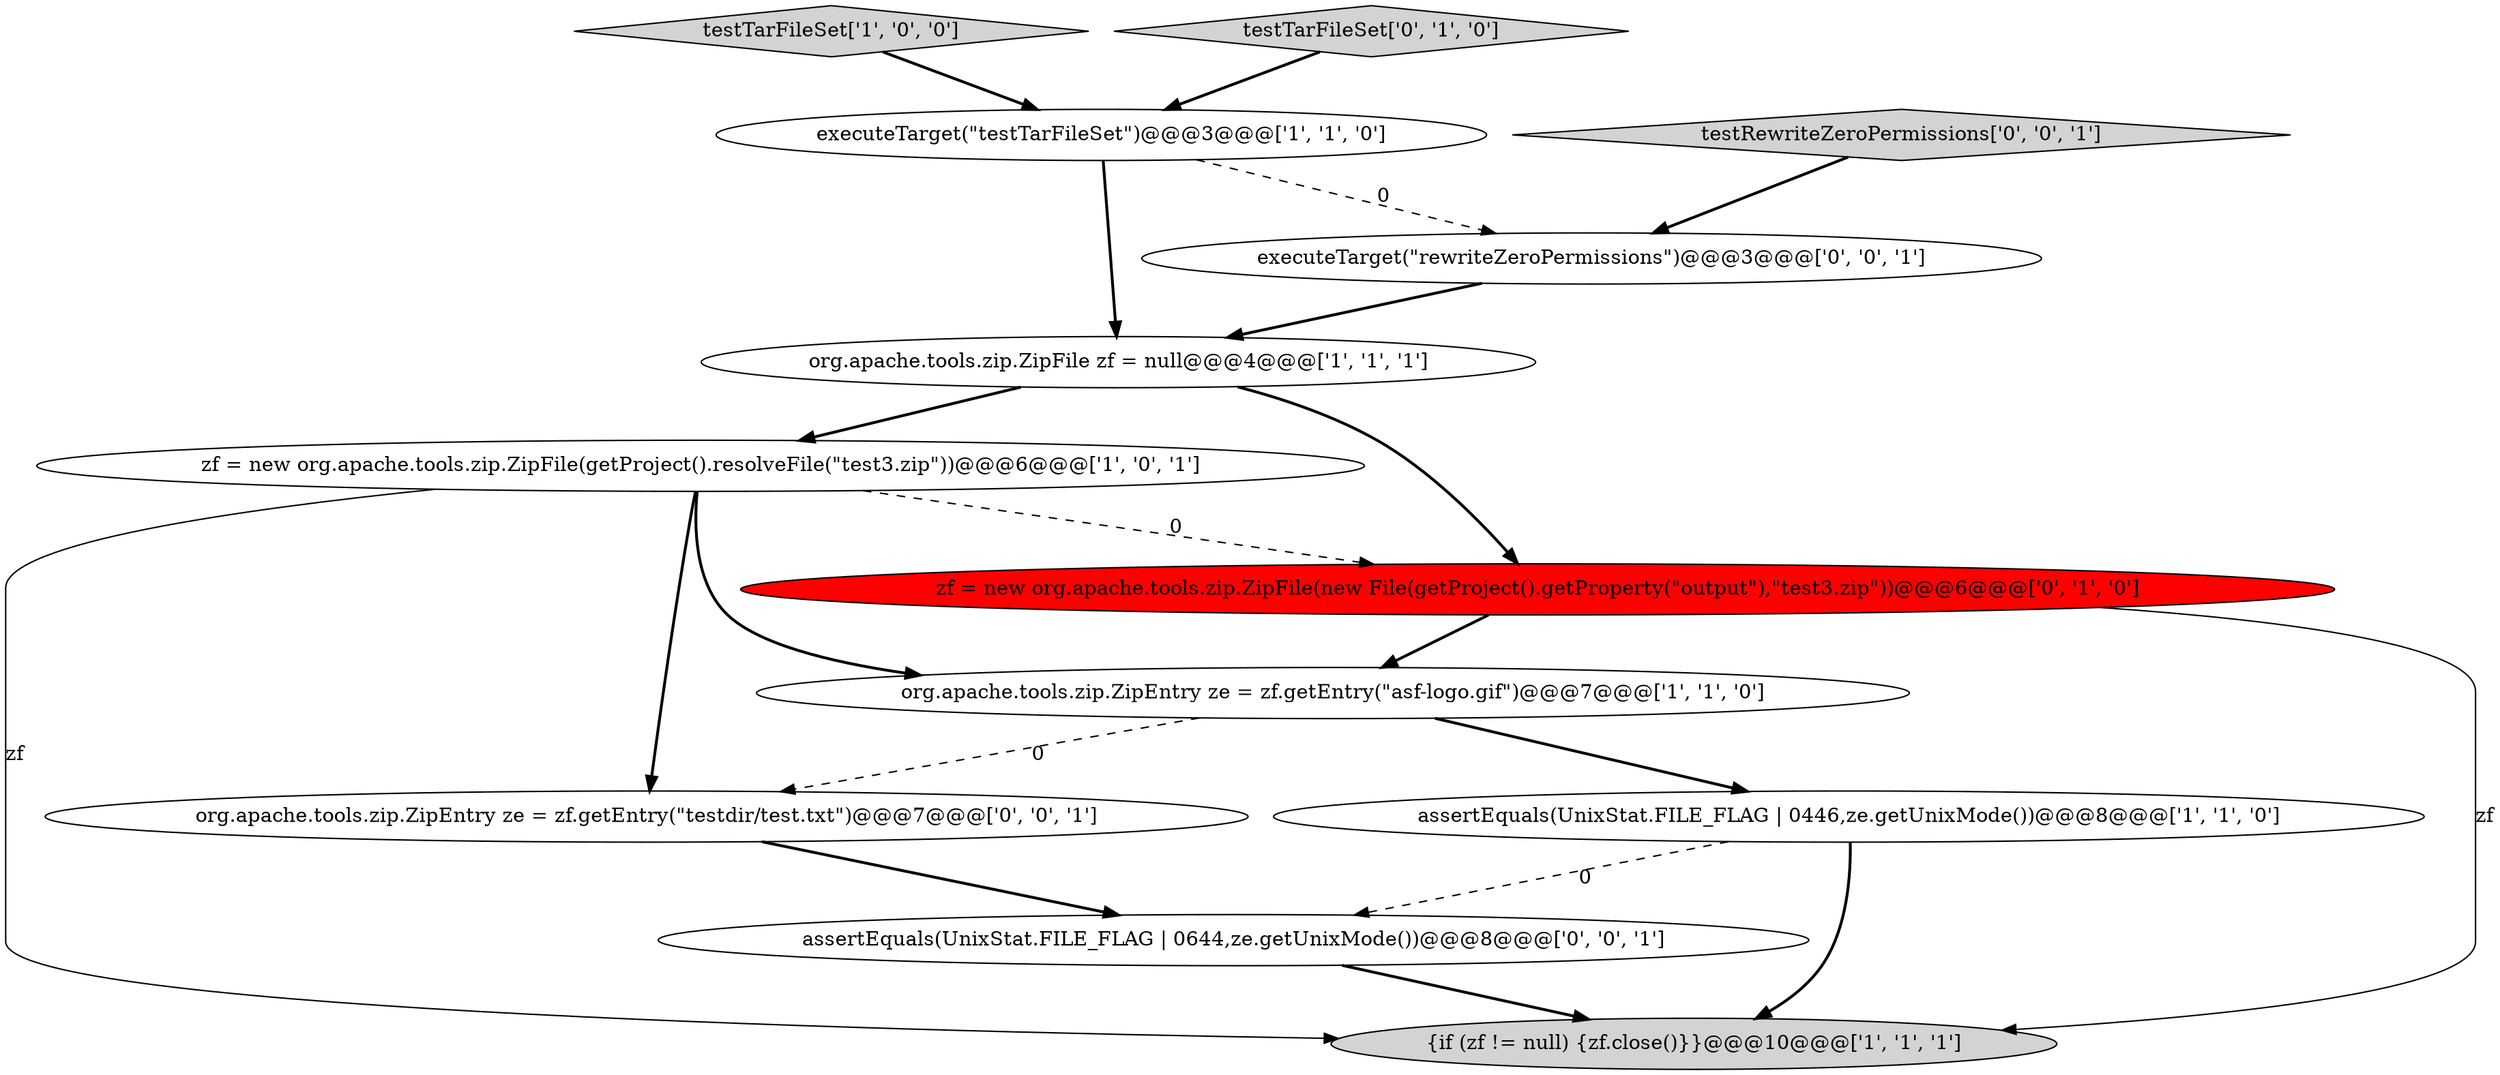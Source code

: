 digraph {
2 [style = filled, label = "org.apache.tools.zip.ZipEntry ze = zf.getEntry(\"asf-logo.gif\")@@@7@@@['1', '1', '0']", fillcolor = white, shape = ellipse image = "AAA0AAABBB1BBB"];
1 [style = filled, label = "zf = new org.apache.tools.zip.ZipFile(getProject().resolveFile(\"test3.zip\"))@@@6@@@['1', '0', '1']", fillcolor = white, shape = ellipse image = "AAA0AAABBB1BBB"];
11 [style = filled, label = "executeTarget(\"rewriteZeroPermissions\")@@@3@@@['0', '0', '1']", fillcolor = white, shape = ellipse image = "AAA0AAABBB3BBB"];
10 [style = filled, label = "assertEquals(UnixStat.FILE_FLAG | 0644,ze.getUnixMode())@@@8@@@['0', '0', '1']", fillcolor = white, shape = ellipse image = "AAA0AAABBB3BBB"];
0 [style = filled, label = "assertEquals(UnixStat.FILE_FLAG | 0446,ze.getUnixMode())@@@8@@@['1', '1', '0']", fillcolor = white, shape = ellipse image = "AAA0AAABBB1BBB"];
3 [style = filled, label = "executeTarget(\"testTarFileSet\")@@@3@@@['1', '1', '0']", fillcolor = white, shape = ellipse image = "AAA0AAABBB1BBB"];
5 [style = filled, label = "org.apache.tools.zip.ZipFile zf = null@@@4@@@['1', '1', '1']", fillcolor = white, shape = ellipse image = "AAA0AAABBB1BBB"];
6 [style = filled, label = "{if (zf != null) {zf.close()}}@@@10@@@['1', '1', '1']", fillcolor = lightgray, shape = ellipse image = "AAA0AAABBB1BBB"];
4 [style = filled, label = "testTarFileSet['1', '0', '0']", fillcolor = lightgray, shape = diamond image = "AAA0AAABBB1BBB"];
7 [style = filled, label = "testTarFileSet['0', '1', '0']", fillcolor = lightgray, shape = diamond image = "AAA0AAABBB2BBB"];
8 [style = filled, label = "zf = new org.apache.tools.zip.ZipFile(new File(getProject().getProperty(\"output\"),\"test3.zip\"))@@@6@@@['0', '1', '0']", fillcolor = red, shape = ellipse image = "AAA1AAABBB2BBB"];
9 [style = filled, label = "org.apache.tools.zip.ZipEntry ze = zf.getEntry(\"testdir/test.txt\")@@@7@@@['0', '0', '1']", fillcolor = white, shape = ellipse image = "AAA0AAABBB3BBB"];
12 [style = filled, label = "testRewriteZeroPermissions['0', '0', '1']", fillcolor = lightgray, shape = diamond image = "AAA0AAABBB3BBB"];
5->1 [style = bold, label=""];
4->3 [style = bold, label=""];
5->8 [style = bold, label=""];
1->2 [style = bold, label=""];
2->0 [style = bold, label=""];
3->5 [style = bold, label=""];
11->5 [style = bold, label=""];
1->6 [style = solid, label="zf"];
1->8 [style = dashed, label="0"];
9->10 [style = bold, label=""];
3->11 [style = dashed, label="0"];
8->2 [style = bold, label=""];
0->10 [style = dashed, label="0"];
2->9 [style = dashed, label="0"];
0->6 [style = bold, label=""];
10->6 [style = bold, label=""];
7->3 [style = bold, label=""];
1->9 [style = bold, label=""];
8->6 [style = solid, label="zf"];
12->11 [style = bold, label=""];
}
